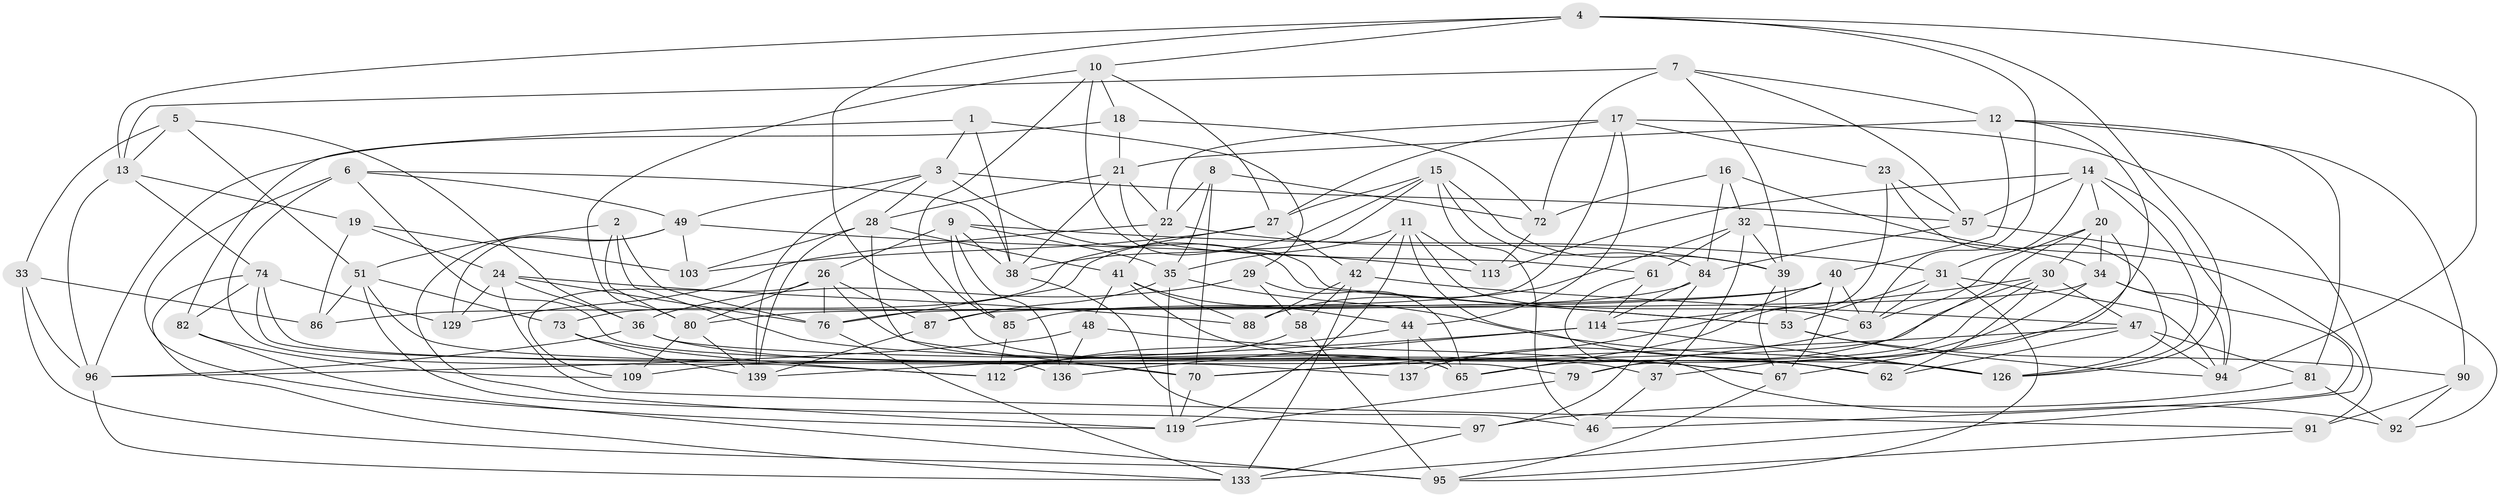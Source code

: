 // original degree distribution, {4: 1.0}
// Generated by graph-tools (version 1.1) at 2025/42/03/06/25 10:42:23]
// undirected, 88 vertices, 227 edges
graph export_dot {
graph [start="1"]
  node [color=gray90,style=filled];
  1;
  2;
  3 [super="+132"];
  4 [super="+60"];
  5;
  6 [super="+100"];
  7 [super="+66"];
  8;
  9 [super="+52"];
  10 [super="+56"];
  11 [super="+111"];
  12 [super="+78"];
  13 [super="+50"];
  14 [super="+110"];
  15 [super="+106"];
  16;
  17 [super="+124"];
  18;
  19;
  20 [super="+64"];
  21 [super="+59"];
  22 [super="+25"];
  23;
  24 [super="+43"];
  26 [super="+117"];
  27 [super="+75"];
  28 [super="+45"];
  29;
  30 [super="+69"];
  31 [super="+77"];
  32 [super="+99"];
  33;
  34 [super="+104"];
  35 [super="+121"];
  36 [super="+108"];
  37;
  38 [super="+102"];
  39 [super="+55"];
  40 [super="+93"];
  41 [super="+71"];
  42 [super="+131"];
  44 [super="+54"];
  46;
  47 [super="+122"];
  48;
  49 [super="+83"];
  51 [super="+98"];
  53 [super="+120"];
  57 [super="+130"];
  58;
  61;
  62;
  63 [super="+118"];
  65 [super="+68"];
  67 [super="+89"];
  70 [super="+101"];
  72 [super="+134"];
  73;
  74 [super="+105"];
  76 [super="+138"];
  79;
  80 [super="+116"];
  81;
  82;
  84 [super="+107"];
  85;
  86;
  87;
  88;
  90;
  91;
  92;
  94 [super="+127"];
  95 [super="+125"];
  96 [super="+128"];
  97;
  103;
  109;
  112 [super="+115"];
  113;
  114 [super="+123"];
  119 [super="+135"];
  126 [super="+142"];
  129;
  133 [super="+141"];
  136;
  137;
  139 [super="+140"];
  1 -- 82;
  1 -- 29;
  1 -- 3;
  1 -- 38;
  2 -- 80;
  2 -- 51;
  2 -- 76;
  2 -- 67;
  3 -- 57;
  3 -- 49;
  3 -- 139;
  3 -- 53;
  3 -- 28;
  4 -- 10;
  4 -- 63;
  4 -- 94;
  4 -- 126;
  4 -- 13;
  4 -- 65;
  5 -- 13;
  5 -- 33;
  5 -- 51;
  5 -- 36;
  6 -- 119;
  6 -- 112 [weight=2];
  6 -- 38;
  6 -- 49;
  6 -- 137;
  7 -- 72 [weight=2];
  7 -- 12;
  7 -- 57;
  7 -- 39;
  7 -- 13;
  8 -- 72;
  8 -- 22;
  8 -- 35;
  8 -- 70;
  9 -- 35;
  9 -- 38;
  9 -- 136;
  9 -- 26;
  9 -- 85;
  9 -- 31;
  10 -- 27;
  10 -- 53;
  10 -- 18;
  10 -- 85;
  10 -- 80;
  11 -- 35;
  11 -- 113;
  11 -- 62;
  11 -- 63;
  11 -- 42;
  11 -- 119;
  12 -- 21;
  12 -- 90;
  12 -- 40;
  12 -- 81;
  12 -- 79;
  13 -- 19;
  13 -- 74;
  13 -- 96;
  14 -- 57;
  14 -- 113;
  14 -- 94;
  14 -- 126;
  14 -- 20;
  14 -- 31;
  15 -- 39;
  15 -- 46;
  15 -- 84;
  15 -- 76;
  15 -- 38;
  15 -- 27;
  16 -- 32;
  16 -- 84;
  16 -- 133;
  16 -- 72;
  17 -- 91;
  17 -- 27;
  17 -- 23;
  17 -- 22;
  17 -- 87;
  17 -- 44;
  18 -- 21;
  18 -- 96;
  18 -- 72;
  19 -- 103;
  19 -- 86;
  19 -- 24;
  20 -- 137;
  20 -- 34;
  20 -- 67;
  20 -- 63;
  20 -- 30;
  21 -- 22;
  21 -- 28;
  21 -- 61;
  21 -- 38;
  22 -- 129;
  22 -- 41;
  22 -- 39;
  23 -- 57;
  23 -- 126;
  23 -- 65;
  24 -- 88;
  24 -- 36;
  24 -- 129;
  24 -- 91;
  24 -- 76;
  26 -- 65;
  26 -- 109;
  26 -- 87;
  26 -- 76;
  26 -- 80;
  27 -- 42;
  27 -- 103;
  27 -- 73;
  28 -- 103;
  28 -- 70;
  28 -- 139;
  28 -- 41;
  29 -- 65;
  29 -- 36;
  29 -- 58;
  30 -- 47;
  30 -- 114;
  30 -- 62;
  30 -- 65;
  30 -- 109;
  31 -- 94;
  31 -- 53;
  31 -- 63;
  31 -- 95;
  32 -- 39;
  32 -- 88;
  32 -- 61;
  32 -- 37;
  32 -- 34;
  33 -- 95;
  33 -- 86;
  33 -- 96;
  34 -- 46;
  34 -- 76;
  34 -- 37;
  34 -- 94;
  35 -- 126;
  35 -- 87;
  35 -- 119;
  36 -- 37;
  36 -- 126;
  36 -- 96;
  37 -- 46;
  38 -- 46;
  39 -- 53;
  39 -- 67;
  40 -- 67;
  40 -- 70;
  40 -- 86;
  40 -- 63;
  40 -- 80;
  41 -- 44;
  41 -- 48;
  41 -- 88;
  41 -- 62;
  42 -- 58;
  42 -- 88;
  42 -- 133;
  42 -- 47;
  44 -- 137 [weight=2];
  44 -- 112;
  44 -- 65;
  47 -- 81;
  47 -- 62;
  47 -- 70;
  47 -- 94;
  48 -- 136;
  48 -- 96;
  48 -- 67;
  49 -- 103;
  49 -- 129;
  49 -- 113;
  49 -- 119;
  51 -- 73;
  51 -- 70;
  51 -- 97;
  51 -- 86;
  53 -- 94;
  53 -- 90;
  57 -- 92;
  57 -- 84;
  58 -- 95;
  58 -- 112;
  61 -- 92;
  61 -- 114;
  63 -- 79;
  67 -- 95;
  70 -- 119;
  72 -- 113;
  73 -- 112;
  73 -- 139;
  74 -- 129;
  74 -- 136;
  74 -- 82;
  74 -- 133;
  74 -- 79;
  76 -- 133;
  79 -- 119;
  80 -- 109;
  80 -- 139;
  81 -- 92;
  81 -- 97;
  82 -- 109;
  82 -- 95;
  84 -- 85;
  84 -- 97;
  84 -- 114;
  85 -- 112;
  87 -- 139;
  90 -- 92;
  90 -- 91;
  91 -- 95;
  96 -- 133;
  97 -- 133;
  114 -- 136;
  114 -- 139;
  114 -- 126;
}
